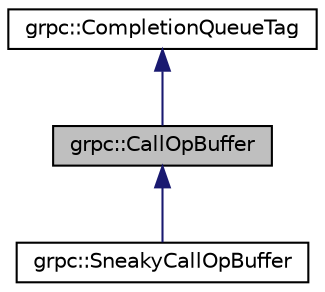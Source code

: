 digraph "grpc::CallOpBuffer"
{
  edge [fontname="Helvetica",fontsize="10",labelfontname="Helvetica",labelfontsize="10"];
  node [fontname="Helvetica",fontsize="10",shape=record];
  Node1 [label="grpc::CallOpBuffer",height=0.2,width=0.4,color="black", fillcolor="grey75", style="filled", fontcolor="black"];
  Node2 -> Node1 [dir="back",color="midnightblue",fontsize="10",style="solid",fontname="Helvetica"];
  Node2 [label="grpc::CompletionQueueTag",height=0.2,width=0.4,color="black", fillcolor="white", style="filled",URL="$classgrpc_1_1_completion_queue_tag.html"];
  Node1 -> Node3 [dir="back",color="midnightblue",fontsize="10",style="solid",fontname="Helvetica"];
  Node3 [label="grpc::SneakyCallOpBuffer",height=0.2,width=0.4,color="black", fillcolor="white", style="filled",URL="$classgrpc_1_1_sneaky_call_op_buffer.html"];
}
